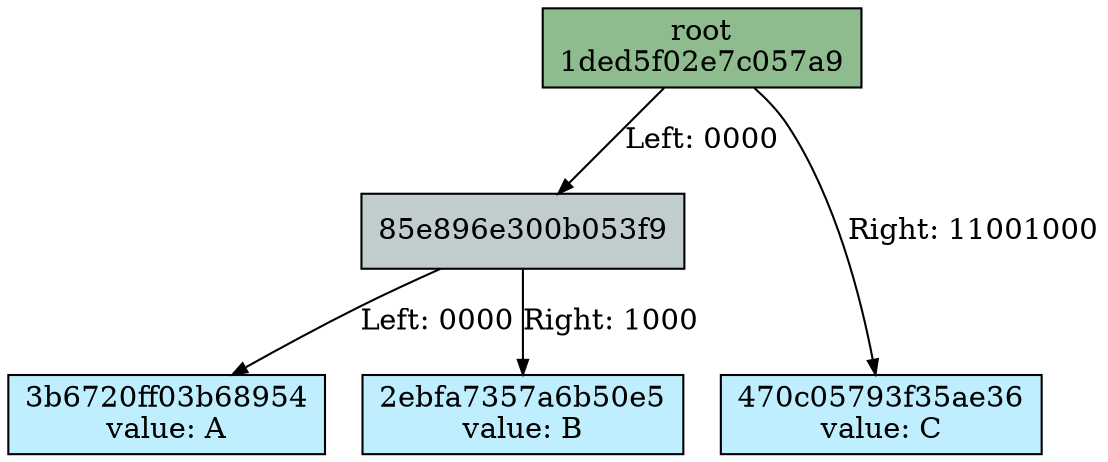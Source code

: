 Digraph merkletree {

h1ded5f02e7c057a9 -> h85e896e300b053f9 [arrowsize=0.7 label="Left: 0000" nojustify=true ];
h85e896e300b053f9 -> h3b6720ff03b68954 [arrowsize=0.7 label="Left: 0000" nojustify=true ];
h85e896e300b053f9 -> h2ebfa7357a6b50e5 [arrowsize=0.7 label="Right: 1000" nojustify=true ];
h1ded5f02e7c057a9 -> h470c05793f35ae36 [arrowsize=0.7 label="Right: 11001000" nojustify=true ];

Subgraph depth_0 {
rank=same

h1ded5f02e7c057a9 [fillcolor=darkseagreen label="root\n1ded5f02e7c057a9" ordering=out shape=box style=filled ];
}


Subgraph depth_4 {
rank=same

h85e896e300b053f9 [fillcolor=azure3 label="85e896e300b053f9" ordering=out shape=box style=filled ];
}


Subgraph depth_256 {
rank=same

h3b6720ff03b68954 [fillcolor=lightblue1 label="3b6720ff03b68954\nvalue: A" ordering=out shape=box style=filled ];
h2ebfa7357a6b50e5 [fillcolor=lightblue1 label="2ebfa7357a6b50e5\nvalue: B" ordering=out shape=box style=filled ];
h470c05793f35ae36 [fillcolor=lightblue1 label="470c05793f35ae36\nvalue: C" ordering=out shape=box style=filled ];
}

}
